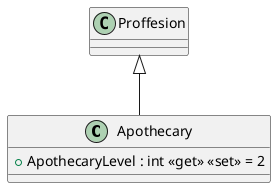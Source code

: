 @startuml
class Apothecary {
    + ApothecaryLevel : int <<get>> <<set>> = 2
}
Proffesion <|-- Apothecary
@enduml
